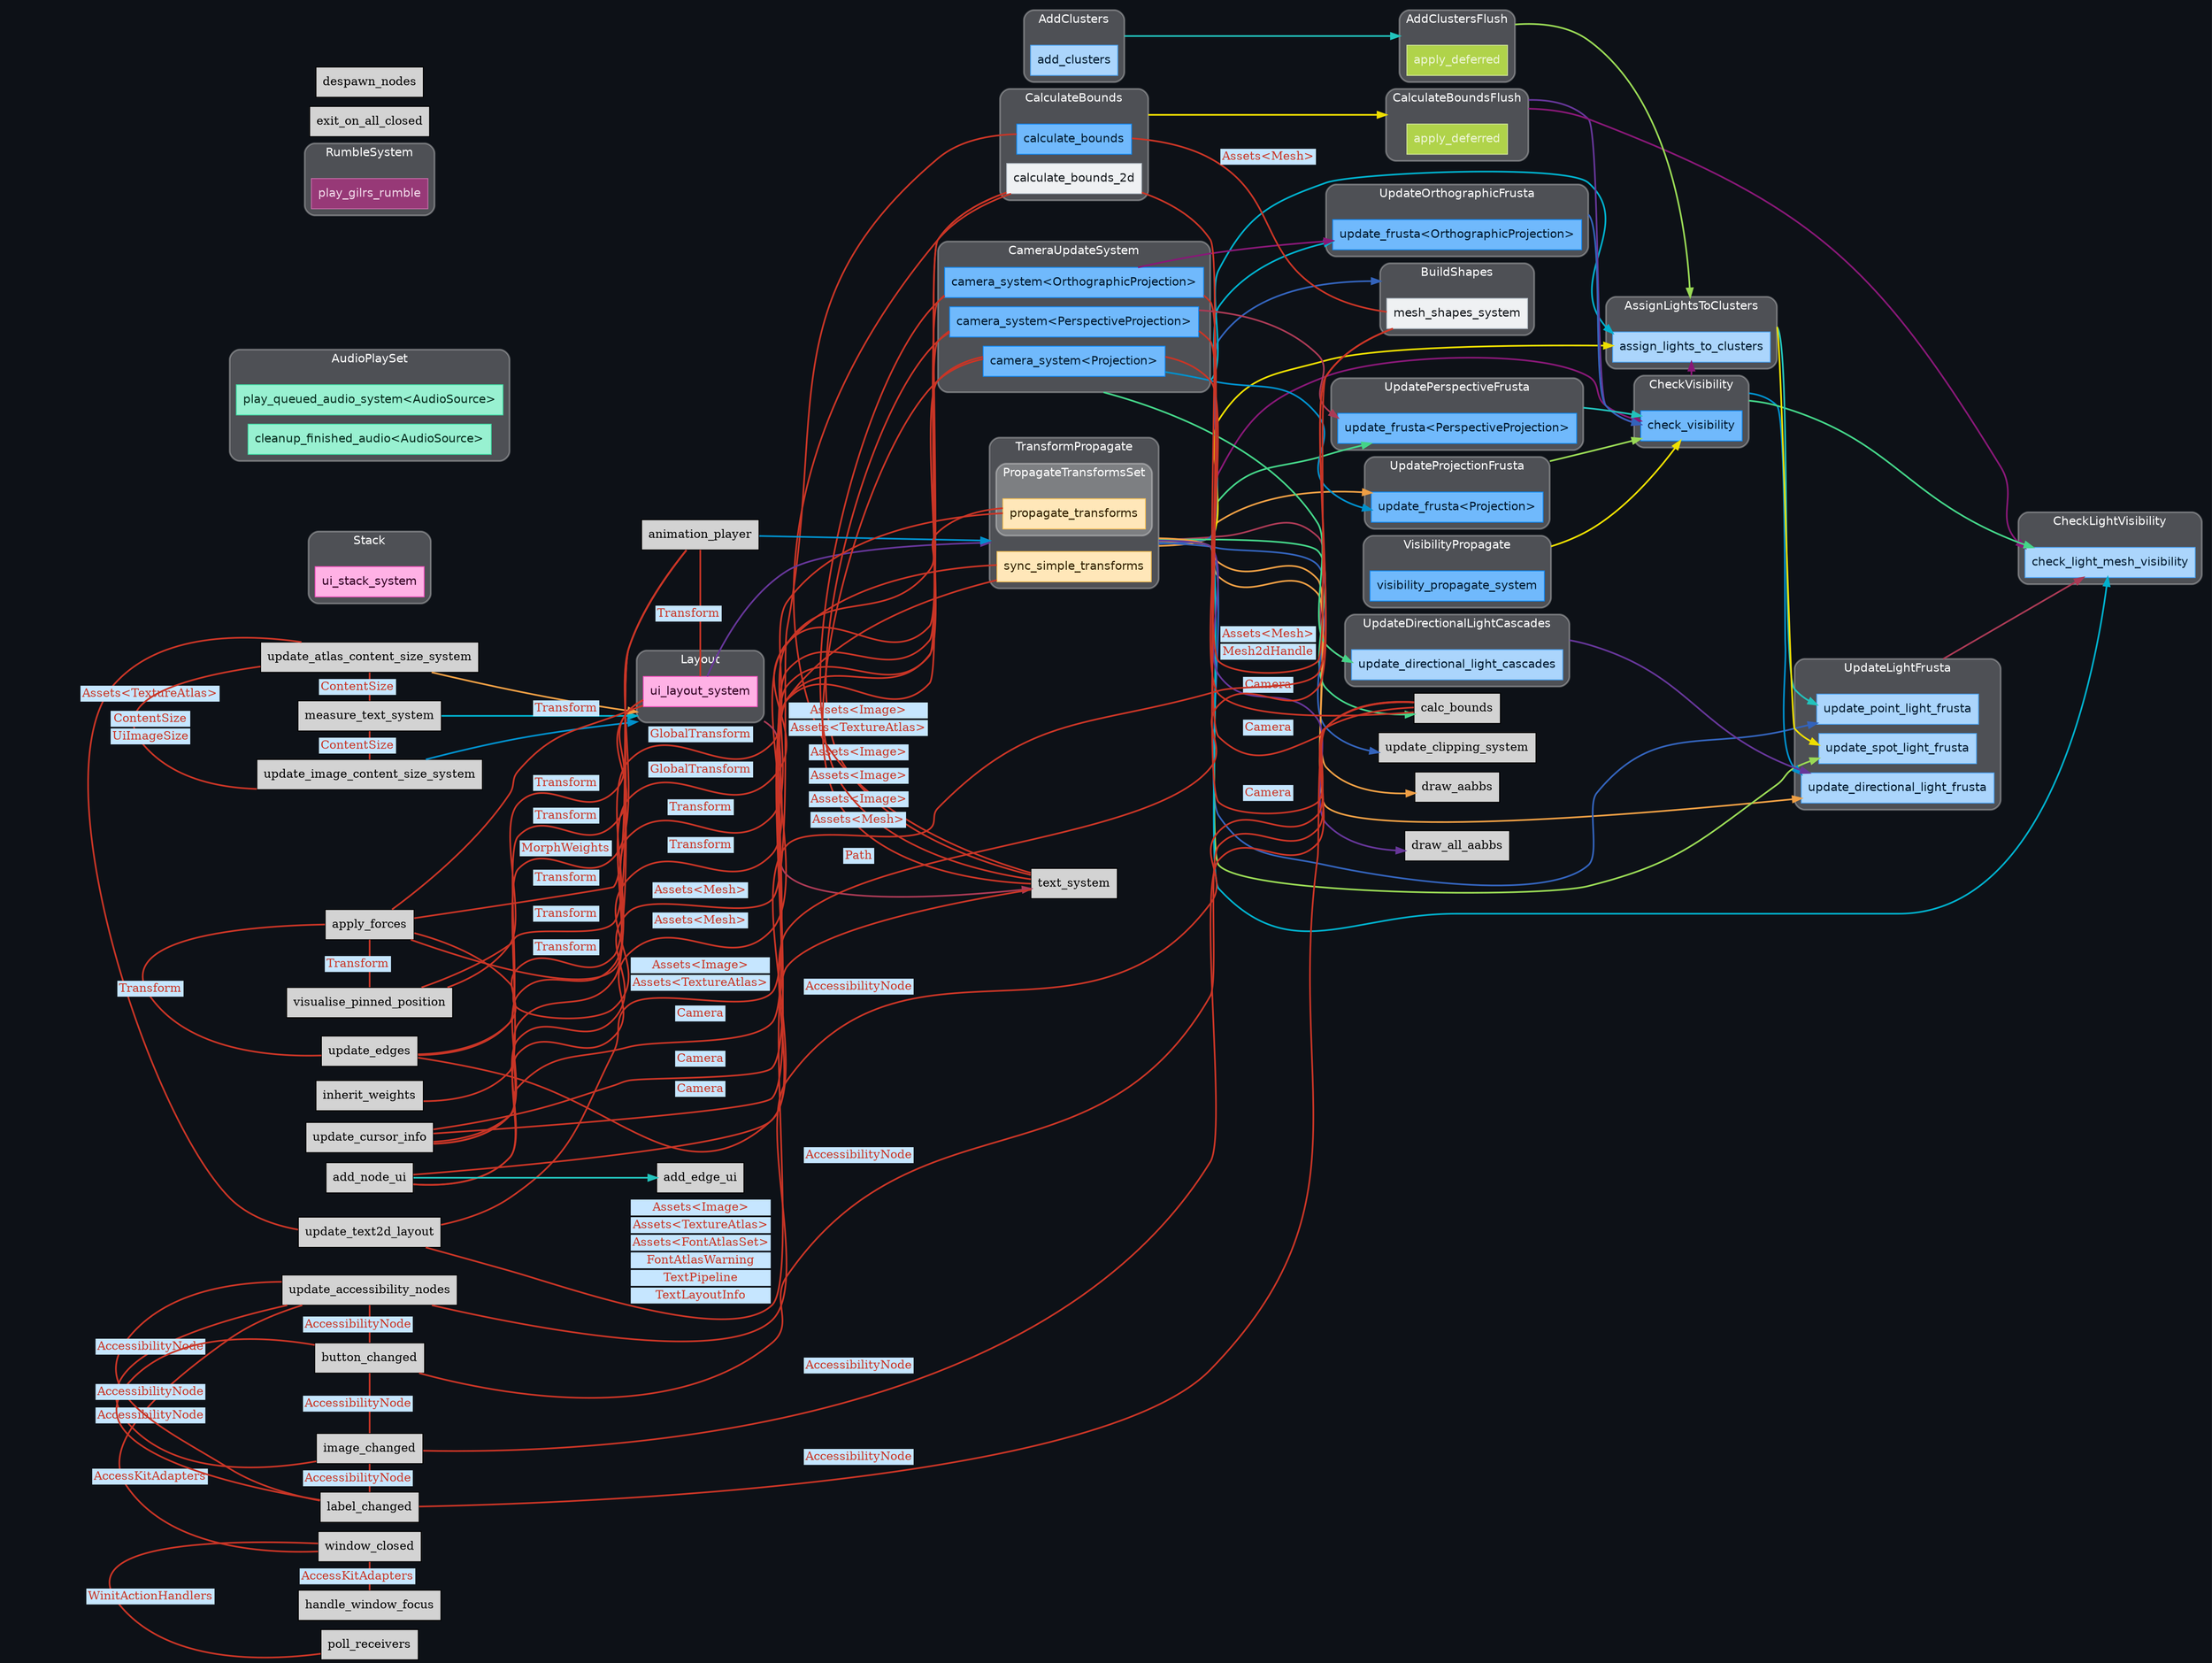 digraph "" {
	"compound"="true";
	"splines"="spline";
	"rankdir"="LR";
	"bgcolor"="#0d1117";
	"fontname"="Helvetica";
	"nodesep"="0.15";
	edge ["penwidth"="2"];
	node ["shape"="box", "style"="filled"];
	subgraph "clusternode_Set(1)" {
		"style"="rounded,filled";
		"label"="TransformPropagate";
		"tooltip"="TransformPropagate";
		"fillcolor"="#ffffff44";
		"fontcolor"="#ffffff";
		"color"="#ffffff50";
		"penwidth"="2";
		"set_marker_node_Set(1)" ["style"="invis", "label"="", "height"="0", "shape"="point"]
		subgraph "clusternode_Set(0)" {
			"style"="rounded,filled";
			"label"="PropagateTransformsSet";
			"tooltip"="PropagateTransformsSet";
			"fillcolor"="#ffffff44";
			"fontcolor"="#ffffff";
			"color"="#ffffff50";
			"penwidth"="2";
			"set_marker_node_Set(0)" ["style"="invis", "label"="", "height"="0", "shape"="point"]
			"node_System(1)" ["label"="propagate_transforms", "tooltip"="bevy_transform::systems::propagate_transforms", "fillcolor"="#ffe7b9", "fontname"="Helvetica", "fontcolor"="#322100", "color"="#ffc453", "penwidth"="1"]
		}
		
		"node_System(0)" ["label"="sync_simple_transforms", "tooltip"="bevy_transform::systems::sync_simple_transforms", "fillcolor"="#ffe7b9", "fontname"="Helvetica", "fontcolor"="#322100", "color"="#ffc453", "penwidth"="1"]
	}
	
	subgraph "clusternode_Set(10)" {
		"style"="rounded,filled";
		"label"="CameraUpdateSystem";
		"tooltip"="CameraUpdateSystem";
		"fillcolor"="#ffffff44";
		"fontcolor"="#ffffff";
		"color"="#ffffff50";
		"penwidth"="2";
		"set_marker_node_Set(10)" ["style"="invis", "label"="", "height"="0", "shape"="point"]
		"node_System(7)" ["label"="camera_system<Projection>", "tooltip"="bevy_render::camera::camera::camera_system<bevy_render::camera::projection::Projection>", "fillcolor"="#70b9fc", "fontname"="Helvetica", "fontcolor"="#011a31", "color"="#0c88f9", "penwidth"="1"]
		"node_System(8)" ["label"="camera_system<OrthographicProjection>", "tooltip"="bevy_render::camera::camera::camera_system<bevy_render::camera::projection::OrthographicProjection>", "fillcolor"="#70b9fc", "fontname"="Helvetica", "fontcolor"="#011a31", "color"="#0c88f9", "penwidth"="1"]
		"node_System(9)" ["label"="camera_system<PerspectiveProjection>", "tooltip"="bevy_render::camera::camera::camera_system<bevy_render::camera::projection::PerspectiveProjection>", "fillcolor"="#70b9fc", "fontname"="Helvetica", "fontcolor"="#011a31", "color"="#0c88f9", "penwidth"="1"]
	}
	
	subgraph "clusternode_Set(14)" {
		"style"="rounded,filled";
		"label"="CalculateBoundsFlush";
		"tooltip"="CalculateBoundsFlush";
		"fillcolor"="#ffffff44";
		"fontcolor"="#ffffff";
		"color"="#ffffff50";
		"penwidth"="2";
		"set_marker_node_Set(14)" ["style"="invis", "label"="", "height"="0", "shape"="point"]
		"node_System(10)" ["label"="apply_deferred", "tooltip"="bevy_ecs::schedule::executor::apply_deferred", "fillcolor"="#b0d34a", "fontname"="Helvetica", "fontcolor"="#edf5d5", "color"="#d3e69c", "penwidth"="1"]
	}
	
	subgraph "clusternode_Set(15)" {
		"style"="rounded,filled";
		"label"="CalculateBounds";
		"tooltip"="CalculateBounds";
		"fillcolor"="#ffffff44";
		"fontcolor"="#ffffff";
		"color"="#ffffff50";
		"penwidth"="2";
		"set_marker_node_Set(15)" ["style"="invis", "label"="", "height"="0", "shape"="point"]
		"node_System(11)" ["label"="calculate_bounds", "tooltip"="bevy_render::view::visibility::calculate_bounds", "fillcolor"="#70b9fc", "fontname"="Helvetica", "fontcolor"="#011a31", "color"="#0c88f9", "penwidth"="1"]
		"node_System(18)" ["label"="calculate_bounds_2d", "tooltip"="bevy_sprite::calculate_bounds_2d", "fillcolor"="#eff1f3", "fontname"="Helvetica", "fontcolor"="#15191d", "color"="#b4bec7", "penwidth"="1"]
	}
	
	subgraph "clusternode_Set(18)" {
		"style"="rounded,filled";
		"label"="UpdateOrthographicFrusta";
		"tooltip"="UpdateOrthographicFrusta";
		"fillcolor"="#ffffff44";
		"fontcolor"="#ffffff";
		"color"="#ffffff50";
		"penwidth"="2";
		"set_marker_node_Set(18)" ["style"="invis", "label"="", "height"="0", "shape"="point"]
		"node_System(12)" ["label"="update_frusta<OrthographicProjection>", "tooltip"="bevy_render::view::visibility::update_frusta<bevy_render::camera::projection::OrthographicProjection>", "fillcolor"="#70b9fc", "fontname"="Helvetica", "fontcolor"="#011a31", "color"="#0c88f9", "penwidth"="1"]
	}
	
	subgraph "clusternode_Set(21)" {
		"style"="rounded,filled";
		"label"="UpdatePerspectiveFrusta";
		"tooltip"="UpdatePerspectiveFrusta";
		"fillcolor"="#ffffff44";
		"fontcolor"="#ffffff";
		"color"="#ffffff50";
		"penwidth"="2";
		"set_marker_node_Set(21)" ["style"="invis", "label"="", "height"="0", "shape"="point"]
		"node_System(13)" ["label"="update_frusta<PerspectiveProjection>", "tooltip"="bevy_render::view::visibility::update_frusta<bevy_render::camera::projection::PerspectiveProjection>", "fillcolor"="#70b9fc", "fontname"="Helvetica", "fontcolor"="#011a31", "color"="#0c88f9", "penwidth"="1"]
	}
	
	subgraph "clusternode_Set(22)" {
		"style"="rounded,filled";
		"label"="UpdateProjectionFrusta";
		"tooltip"="UpdateProjectionFrusta";
		"fillcolor"="#ffffff44";
		"fontcolor"="#ffffff";
		"color"="#ffffff50";
		"penwidth"="2";
		"set_marker_node_Set(22)" ["style"="invis", "label"="", "height"="0", "shape"="point"]
		"node_System(14)" ["label"="update_frusta<Projection>", "tooltip"="bevy_render::view::visibility::update_frusta<bevy_render::camera::projection::Projection>", "fillcolor"="#70b9fc", "fontname"="Helvetica", "fontcolor"="#011a31", "color"="#0c88f9", "penwidth"="1"]
	}
	
	subgraph "clusternode_Set(24)" {
		"style"="rounded,filled";
		"label"="VisibilityPropagate";
		"tooltip"="VisibilityPropagate";
		"fillcolor"="#ffffff44";
		"fontcolor"="#ffffff";
		"color"="#ffffff50";
		"penwidth"="2";
		"set_marker_node_Set(24)" ["style"="invis", "label"="", "height"="0", "shape"="point"]
		"node_System(15)" ["label"="visibility_propagate_system", "tooltip"="bevy_render::view::visibility::visibility_propagate_system", "fillcolor"="#70b9fc", "fontname"="Helvetica", "fontcolor"="#011a31", "color"="#0c88f9", "penwidth"="1"]
	}
	
	subgraph "clusternode_Set(26)" {
		"style"="rounded,filled";
		"label"="CheckVisibility";
		"tooltip"="CheckVisibility";
		"fillcolor"="#ffffff44";
		"fontcolor"="#ffffff";
		"color"="#ffffff50";
		"penwidth"="2";
		"set_marker_node_Set(26)" ["style"="invis", "label"="", "height"="0", "shape"="point"]
		"node_System(16)" ["label"="check_visibility", "tooltip"="bevy_render::view::visibility::check_visibility", "fillcolor"="#70b9fc", "fontname"="Helvetica", "fontcolor"="#011a31", "color"="#0c88f9", "penwidth"="1"]
	}
	
	subgraph "clusternode_Set(31)" {
		"style"="rounded,filled";
		"label"="Layout";
		"tooltip"="Layout";
		"fillcolor"="#ffffff44";
		"fontcolor"="#ffffff";
		"color"="#ffffff50";
		"penwidth"="2";
		"set_marker_node_Set(31)" ["style"="invis", "label"="", "height"="0", "shape"="point"]
		"node_System(28)" ["label"="ui_layout_system", "tooltip"="bevy_ui::layout::ui_layout_system", "fillcolor"="#ffb1e5", "fontname"="Helvetica", "fontcolor"="#320021", "color"="#ff4bc2", "penwidth"="1"]
	}
	
	subgraph "clusternode_Set(41)" {
		"style"="rounded,filled";
		"label"="Stack";
		"tooltip"="Stack";
		"fillcolor"="#ffffff44";
		"fontcolor"="#ffffff";
		"color"="#ffffff50";
		"penwidth"="2";
		"set_marker_node_Set(41)" ["style"="invis", "label"="", "height"="0", "shape"="point"]
		"node_System(29)" ["label"="ui_stack_system", "tooltip"="bevy_ui::stack::ui_stack_system", "fillcolor"="#ffb1e5", "fontname"="Helvetica", "fontcolor"="#320021", "color"="#ff4bc2", "penwidth"="1"]
	}
	
	subgraph "clusternode_Set(43)" {
		"style"="rounded,filled";
		"label"="AddClusters";
		"tooltip"="AddClusters";
		"fillcolor"="#ffffff44";
		"fontcolor"="#ffffff";
		"color"="#ffffff50";
		"penwidth"="2";
		"set_marker_node_Set(43)" ["style"="invis", "label"="", "height"="0", "shape"="point"]
		"node_System(31)" ["label"="add_clusters", "tooltip"="bevy_pbr::light::add_clusters", "fillcolor"="#abd5fc", "fontname"="Helvetica", "fontcolor"="#011a31", "color"="#48a3f8", "penwidth"="1"]
	}
	
	subgraph "clusternode_Set(44)" {
		"style"="rounded,filled";
		"label"="AddClustersFlush";
		"tooltip"="AddClustersFlush";
		"fillcolor"="#ffffff44";
		"fontcolor"="#ffffff";
		"color"="#ffffff50";
		"penwidth"="2";
		"set_marker_node_Set(44)" ["style"="invis", "label"="", "height"="0", "shape"="point"]
		"node_System(32)" ["label"="apply_deferred", "tooltip"="bevy_ecs::schedule::executor::apply_deferred", "fillcolor"="#b0d34a", "fontname"="Helvetica", "fontcolor"="#edf5d5", "color"="#d3e69c", "penwidth"="1"]
	}
	
	subgraph "clusternode_Set(45)" {
		"style"="rounded,filled";
		"label"="AssignLightsToClusters";
		"tooltip"="AssignLightsToClusters";
		"fillcolor"="#ffffff44";
		"fontcolor"="#ffffff";
		"color"="#ffffff50";
		"penwidth"="2";
		"set_marker_node_Set(45)" ["style"="invis", "label"="", "height"="0", "shape"="point"]
		"node_System(33)" ["label"="assign_lights_to_clusters", "tooltip"="bevy_pbr::light::assign_lights_to_clusters", "fillcolor"="#abd5fc", "fontname"="Helvetica", "fontcolor"="#011a31", "color"="#48a3f8", "penwidth"="1"]
	}
	
	subgraph "clusternode_Set(49)" {
		"style"="rounded,filled";
		"label"="UpdateDirectionalLightCascades";
		"tooltip"="UpdateDirectionalLightCascades";
		"fillcolor"="#ffffff44";
		"fontcolor"="#ffffff";
		"color"="#ffffff50";
		"penwidth"="2";
		"set_marker_node_Set(49)" ["style"="invis", "label"="", "height"="0", "shape"="point"]
		"node_System(34)" ["label"="update_directional_light_cascades", "tooltip"="bevy_pbr::light::update_directional_light_cascades", "fillcolor"="#abd5fc", "fontname"="Helvetica", "fontcolor"="#011a31", "color"="#48a3f8", "penwidth"="1"]
	}
	
	subgraph "clusternode_Set(51)" {
		"style"="rounded,filled";
		"label"="UpdateLightFrusta";
		"tooltip"="UpdateLightFrusta";
		"fillcolor"="#ffffff44";
		"fontcolor"="#ffffff";
		"color"="#ffffff50";
		"penwidth"="2";
		"set_marker_node_Set(51)" ["style"="invis", "label"="", "height"="0", "shape"="point"]
		"node_System(35)" ["label"="update_directional_light_frusta", "tooltip"="bevy_pbr::light::update_directional_light_frusta", "fillcolor"="#abd5fc", "fontname"="Helvetica", "fontcolor"="#011a31", "color"="#48a3f8", "penwidth"="1"]
		"node_System(36)" ["label"="update_point_light_frusta", "tooltip"="bevy_pbr::light::update_point_light_frusta", "fillcolor"="#abd5fc", "fontname"="Helvetica", "fontcolor"="#011a31", "color"="#48a3f8", "penwidth"="1"]
		"node_System(37)" ["label"="update_spot_light_frusta", "tooltip"="bevy_pbr::light::update_spot_light_frusta", "fillcolor"="#abd5fc", "fontname"="Helvetica", "fontcolor"="#011a31", "color"="#48a3f8", "penwidth"="1"]
	}
	
	subgraph "clusternode_Set(55)" {
		"style"="rounded,filled";
		"label"="CheckLightVisibility";
		"tooltip"="CheckLightVisibility";
		"fillcolor"="#ffffff44";
		"fontcolor"="#ffffff";
		"color"="#ffffff50";
		"penwidth"="2";
		"set_marker_node_Set(55)" ["style"="invis", "label"="", "height"="0", "shape"="point"]
		"node_System(38)" ["label"="check_light_mesh_visibility", "tooltip"="bevy_pbr::light::check_light_mesh_visibility", "fillcolor"="#abd5fc", "fontname"="Helvetica", "fontcolor"="#011a31", "color"="#48a3f8", "penwidth"="1"]
	}
	
	subgraph "clusternode_Set(56)" {
		"style"="rounded,filled";
		"label"="AudioPlaySet";
		"tooltip"="AudioPlaySet";
		"fillcolor"="#ffffff44";
		"fontcolor"="#ffffff";
		"color"="#ffffff50";
		"penwidth"="2";
		"set_marker_node_Set(56)" ["style"="invis", "label"="", "height"="0", "shape"="point"]
		"node_System(39)" ["label"="play_queued_audio_system<AudioSource>", "tooltip"="bevy_audio::audio_output::play_queued_audio_system<bevy_audio::audio_source::AudioSource>", "fillcolor"="#98f1d1", "fontname"="Helvetica", "fontcolor"="#062c1e", "color"="#3ee4a8", "penwidth"="1"]
		"node_System(40)" ["label"="cleanup_finished_audio<AudioSource>", "tooltip"="bevy_audio::audio_output::cleanup_finished_audio<bevy_audio::audio_source::AudioSource>", "fillcolor"="#98f1d1", "fontname"="Helvetica", "fontcolor"="#062c1e", "color"="#3ee4a8", "penwidth"="1"]
	}
	
	subgraph "clusternode_Set(60)" {
		"style"="rounded,filled";
		"label"="RumbleSystem";
		"tooltip"="RumbleSystem";
		"fillcolor"="#ffffff44";
		"fontcolor"="#ffffff";
		"color"="#ffffff50";
		"penwidth"="2";
		"set_marker_node_Set(60)" ["style"="invis", "label"="", "height"="0", "shape"="point"]
		"node_System(41)" ["label"="play_gilrs_rumble", "tooltip"="bevy_gilrs::rumble::play_gilrs_rumble", "fillcolor"="#973977", "fontname"="Helvetica", "fontcolor"="#f1d9e9", "color"="#c86da9", "penwidth"="1"]
	}
	
	subgraph "clusternode_Set(67)" {
		"style"="rounded,filled";
		"label"="BuildShapes";
		"tooltip"="BuildShapes";
		"fillcolor"="#ffffff44";
		"fontcolor"="#ffffff";
		"color"="#ffffff50";
		"penwidth"="2";
		"set_marker_node_Set(67)" ["style"="invis", "label"="", "height"="0", "shape"="point"]
		"node_System(48)" ["label"="mesh_shapes_system", "tooltip"="bevy_prototype_lyon::plugin::mesh_shapes_system", "fillcolor"="#eff1f3", "fontname"="Helvetica", "fontcolor"="#15191d", "color"="#b4bec7", "penwidth"="1"]
	}
	
	"node_System(2)" ["label"="exit_on_all_closed", "tooltip"="bevy_window::system::exit_on_all_closed"]
	"node_System(3)" ["label"="handle_window_focus", "tooltip"="bevy_winit::accessibility::handle_window_focus"]
	"node_System(4)" ["label"="window_closed", "tooltip"="bevy_winit::accessibility::window_closed"]
	"node_System(5)" ["label"="poll_receivers", "tooltip"="bevy_winit::accessibility::poll_receivers"]
	"node_System(6)" ["label"="update_accessibility_nodes", "tooltip"="bevy_winit::accessibility::update_accessibility_nodes"]
	"node_System(17)" ["label"="inherit_weights", "tooltip"="bevy_render::mesh::morph::inherit_weights"]
	"node_System(19)" ["label"="update_text2d_layout", "tooltip"="bevy_text::text2d::update_text2d_layout"]
	"node_System(20)" ["label"="measure_text_system", "tooltip"="bevy_ui::widget::text::measure_text_system"]
	"node_System(21)" ["label"="text_system", "tooltip"="bevy_ui::widget::text::text_system"]
	"node_System(22)" ["label"="calc_bounds", "tooltip"="bevy_ui::accessibility::calc_bounds"]
	"node_System(23)" ["label"="button_changed", "tooltip"="bevy_ui::accessibility::button_changed"]
	"node_System(24)" ["label"="image_changed", "tooltip"="bevy_ui::accessibility::image_changed"]
	"node_System(25)" ["label"="label_changed", "tooltip"="bevy_ui::accessibility::label_changed"]
	"node_System(26)" ["label"="update_image_content_size_system", "tooltip"="bevy_ui::widget::image::update_image_content_size_system"]
	"node_System(27)" ["label"="update_atlas_content_size_system", "tooltip"="bevy_ui::widget::image::update_atlas_content_size_system"]
	"node_System(30)" ["label"="update_clipping_system", "tooltip"="bevy_ui::update::update_clipping_system"]
	"node_System(42)" ["label"="animation_player", "tooltip"="bevy_animation::animation_player"]
	"node_System(43)" ["label"="draw_aabbs", "tooltip"="bevy_gizmos::draw_aabbs"]
	"node_System(44)" ["label"="draw_all_aabbs", "tooltip"="bevy_gizmos::draw_all_aabbs"]
	"node_System(45)" ["label"="update_cursor_info", "tooltip"="karta::input::pointer::update_cursor_info"]
	"node_System(46)" ["label"="despawn_nodes", "tooltip"="karta::graph::nodes::despawn_nodes"]
	"node_System(47)" ["label"="apply_forces", "tooltip"="karta::graph::simulation::apply_forces"]
	"node_System(49)" ["label"="add_node_ui", "tooltip"="karta::ui::nodes::add_node_ui"]
	"node_System(50)" ["label"="visualise_pinned_position", "tooltip"="karta::ui::nodes::visualise_pinned_position"]
	"node_System(51)" ["label"="add_edge_ui", "tooltip"="karta::ui::edges::add_edge_ui"]
	"node_System(52)" ["label"="update_edges", "tooltip"="karta::ui::edges::update_edges"]
	"set_marker_node_Set(15)" -> "set_marker_node_Set(14)" ["lhead"="clusternode_Set(14)", "ltail"="clusternode_Set(15)", "tooltip"="CalculateBounds → CalculateBoundsFlush", "color"="#eede00"]
	"node_System(8)" -> "node_System(12)" ["lhead"="", "ltail"="", "tooltip"="SystemTypeSet(camera_system<OrthographicProjection>\") → update_frusta<OrthographicProjection>", "color"="#881877"]
	"set_marker_node_Set(1)" -> "node_System(12)" ["lhead"="", "ltail"="clusternode_Set(1)", "tooltip"="TransformPropagate → update_frusta<OrthographicProjection>", "color"="#00b0cc"]
	"node_System(9)" -> "node_System(13)" ["lhead"="", "ltail"="", "tooltip"="SystemTypeSet(camera_system<PerspectiveProjection>\") → update_frusta<PerspectiveProjection>", "color"="#aa3a55"]
	"set_marker_node_Set(1)" -> "node_System(13)" ["lhead"="", "ltail"="clusternode_Set(1)", "tooltip"="TransformPropagate → update_frusta<PerspectiveProjection>", "color"="#44d488"]
	"node_System(7)" -> "node_System(14)" ["lhead"="", "ltail"="", "tooltip"="SystemTypeSet(camera_system<Projection>\") → update_frusta<Projection>", "color"="#0090cc"]
	"set_marker_node_Set(1)" -> "node_System(14)" ["lhead"="", "ltail"="clusternode_Set(1)", "tooltip"="TransformPropagate → update_frusta<Projection>", "color"="#ee9e44"]
	"set_marker_node_Set(14)" -> "node_System(16)" ["lhead"="", "ltail"="clusternode_Set(14)", "tooltip"="CalculateBoundsFlush → check_visibility", "color"="#663699"]
	"set_marker_node_Set(18)" -> "node_System(16)" ["lhead"="", "ltail"="clusternode_Set(18)", "tooltip"="UpdateOrthographicFrusta → check_visibility", "color"="#3363bb"]
	"set_marker_node_Set(21)" -> "node_System(16)" ["lhead"="", "ltail"="clusternode_Set(21)", "tooltip"="UpdatePerspectiveFrusta → check_visibility", "color"="#22c2bb"]
	"set_marker_node_Set(22)" -> "node_System(16)" ["lhead"="", "ltail"="clusternode_Set(22)", "tooltip"="UpdateProjectionFrusta → check_visibility", "color"="#99d955"]
	"set_marker_node_Set(24)" -> "node_System(16)" ["lhead"="", "ltail"="clusternode_Set(24)", "tooltip"="VisibilityPropagate → check_visibility", "color"="#eede00"]
	"set_marker_node_Set(1)" -> "node_System(16)" ["lhead"="", "ltail"="clusternode_Set(1)", "tooltip"="TransformPropagate → check_visibility", "color"="#881877"]
	"node_System(20)" -> "set_marker_node_Set(31)" ["lhead"="clusternode_Set(31)", "ltail"="", "tooltip"="measure_text_system → Layout", "color"="#00b0cc"]
	"set_marker_node_Set(31)" -> "node_System(21)" ["lhead"="", "ltail"="clusternode_Set(31)", "tooltip"="Layout → text_system", "color"="#aa3a55"]
	"set_marker_node_Set(1)" -> "node_System(22)" ["lhead"="", "ltail"="clusternode_Set(1)", "tooltip"="TransformPropagate → calc_bounds", "color"="#44d488"]
	"node_System(26)" -> "set_marker_node_Set(31)" ["lhead"="clusternode_Set(31)", "ltail"="", "tooltip"="update_image_content_size_system → Layout", "color"="#0090cc"]
	"node_System(27)" -> "set_marker_node_Set(31)" ["lhead"="clusternode_Set(31)", "ltail"="", "tooltip"="update_atlas_content_size_system → Layout", "color"="#ee9e44"]
	"node_System(28)" -> "set_marker_node_Set(1)" ["lhead"="clusternode_Set(1)", "ltail"="", "tooltip"="ui_layout_system → TransformPropagate", "color"="#663699"]
	"set_marker_node_Set(1)" -> "node_System(30)" ["lhead"="", "ltail"="clusternode_Set(1)", "tooltip"="TransformPropagate → update_clipping_system", "color"="#3363bb"]
	"set_marker_node_Set(43)" -> "set_marker_node_Set(44)" ["lhead"="clusternode_Set(44)", "ltail"="clusternode_Set(43)", "tooltip"="AddClusters → AddClustersFlush", "color"="#22c2bb"]
	"set_marker_node_Set(44)" -> "set_marker_node_Set(45)" ["lhead"="clusternode_Set(45)", "ltail"="clusternode_Set(44)", "tooltip"="AddClustersFlush → AssignLightsToClusters", "color"="#99d955"]
	"set_marker_node_Set(1)" -> "node_System(33)" ["lhead"="", "ltail"="clusternode_Set(1)", "tooltip"="TransformPropagate → assign_lights_to_clusters", "color"="#eede00"]
	"set_marker_node_Set(26)" -> "node_System(33)" ["lhead"="", "ltail"="clusternode_Set(26)", "tooltip"="CheckVisibility → assign_lights_to_clusters", "color"="#881877"]
	"set_marker_node_Set(10)" -> "node_System(33)" ["lhead"="", "ltail"="clusternode_Set(10)", "tooltip"="CameraUpdateSystem → assign_lights_to_clusters", "color"="#00b0cc"]
	"set_marker_node_Set(1)" -> "node_System(34)" ["lhead"="", "ltail"="clusternode_Set(1)", "tooltip"="TransformPropagate → update_directional_light_cascades", "color"="#aa3a55"]
	"set_marker_node_Set(10)" -> "node_System(34)" ["lhead"="", "ltail"="clusternode_Set(10)", "tooltip"="CameraUpdateSystem → update_directional_light_cascades", "color"="#44d488"]
	"set_marker_node_Set(26)" -> "node_System(35)" ["lhead"="", "ltail"="clusternode_Set(26)", "tooltip"="CheckVisibility → update_directional_light_frusta", "color"="#0090cc"]
	"set_marker_node_Set(1)" -> "node_System(35)" ["lhead"="", "ltail"="clusternode_Set(1)", "tooltip"="TransformPropagate → update_directional_light_frusta", "color"="#ee9e44"]
	"set_marker_node_Set(49)" -> "node_System(35)" ["lhead"="", "ltail"="clusternode_Set(49)", "tooltip"="UpdateDirectionalLightCascades → update_directional_light_frusta", "color"="#663699"]
	"set_marker_node_Set(1)" -> "node_System(36)" ["lhead"="", "ltail"="clusternode_Set(1)", "tooltip"="TransformPropagate → update_point_light_frusta", "color"="#3363bb"]
	"set_marker_node_Set(45)" -> "node_System(36)" ["lhead"="", "ltail"="clusternode_Set(45)", "tooltip"="AssignLightsToClusters → update_point_light_frusta", "color"="#22c2bb"]
	"set_marker_node_Set(1)" -> "node_System(37)" ["lhead"="", "ltail"="clusternode_Set(1)", "tooltip"="TransformPropagate → update_spot_light_frusta", "color"="#99d955"]
	"set_marker_node_Set(45)" -> "node_System(37)" ["lhead"="", "ltail"="clusternode_Set(45)", "tooltip"="AssignLightsToClusters → update_spot_light_frusta", "color"="#eede00"]
	"set_marker_node_Set(14)" -> "node_System(38)" ["lhead"="", "ltail"="clusternode_Set(14)", "tooltip"="CalculateBoundsFlush → check_light_mesh_visibility", "color"="#881877"]
	"set_marker_node_Set(1)" -> "node_System(38)" ["lhead"="", "ltail"="clusternode_Set(1)", "tooltip"="TransformPropagate → check_light_mesh_visibility", "color"="#00b0cc"]
	"set_marker_node_Set(51)" -> "node_System(38)" ["lhead"="", "ltail"="clusternode_Set(51)", "tooltip"="UpdateLightFrusta → check_light_mesh_visibility", "color"="#aa3a55"]
	"set_marker_node_Set(26)" -> "node_System(38)" ["lhead"="", "ltail"="clusternode_Set(26)", "tooltip"="CheckVisibility → check_light_mesh_visibility", "color"="#44d488"]
	"node_System(42)" -> "set_marker_node_Set(1)" ["lhead"="clusternode_Set(1)", "ltail"="", "tooltip"="animation_player → TransformPropagate", "color"="#0090cc"]
	"set_marker_node_Set(1)" -> "node_System(43)" ["lhead"="", "ltail"="clusternode_Set(1)", "tooltip"="TransformPropagate → draw_aabbs", "color"="#ee9e44"]
	"set_marker_node_Set(1)" -> "node_System(44)" ["lhead"="", "ltail"="clusternode_Set(1)", "tooltip"="TransformPropagate → draw_all_aabbs", "color"="#663699"]
	"set_marker_node_Set(1)" -> "set_marker_node_Set(67)" ["lhead"="clusternode_Set(67)", "ltail"="clusternode_Set(1)", "tooltip"="TransformPropagate → BuildShapes", "color"="#3363bb"]
	"node_System(49)" -> "node_System(51)" ["lhead"="", "ltail"="", "tooltip"="SystemTypeSet(add_node_ui\") → add_edge_ui", "color"="#22c2bb"]
	"node_System(4)" -> "node_System(3)" ["dir"="none", "constraint"="false", "color"="#c93526", "fontcolor"="#c93526", "label"=<<table border="0" cellborder="0"><tr><td bgcolor="#c6e6ff">AccessKitAdapters</td></tr></table>>, "labeltooltip"="window_closed — handle_window_focus"]
	"node_System(5)" -> "node_System(4)" ["dir"="none", "constraint"="false", "color"="#c93526", "fontcolor"="#c93526", "label"=<<table border="0" cellborder="0"><tr><td bgcolor="#c6e6ff">WinitActionHandlers</td></tr></table>>, "labeltooltip"="poll_receivers — window_closed"]
	"node_System(6)" -> "node_System(4)" ["dir"="none", "constraint"="false", "color"="#c93526", "fontcolor"="#c93526", "label"=<<table border="0" cellborder="0"><tr><td bgcolor="#c6e6ff">AccessKitAdapters</td></tr></table>>, "labeltooltip"="update_accessibility_nodes — window_closed"]
	"node_System(6)" -> "node_System(22)" ["dir"="none", "constraint"="false", "color"="#c93526", "fontcolor"="#c93526", "label"=<<table border="0" cellborder="0"><tr><td bgcolor="#c6e6ff">AccessibilityNode</td></tr></table>>, "labeltooltip"="update_accessibility_nodes — calc_bounds"]
	"node_System(6)" -> "node_System(23)" ["dir"="none", "constraint"="false", "color"="#c93526", "fontcolor"="#c93526", "label"=<<table border="0" cellborder="0"><tr><td bgcolor="#c6e6ff">AccessibilityNode</td></tr></table>>, "labeltooltip"="update_accessibility_nodes — button_changed"]
	"node_System(7)" -> "node_System(22)" ["dir"="none", "constraint"="false", "color"="#c93526", "fontcolor"="#c93526", "label"=<<table border="0" cellborder="0"><tr><td bgcolor="#c6e6ff">Camera</td></tr></table>>, "labeltooltip"="camera_system<Projection> — calc_bounds"]
	"node_System(8)" -> "node_System(22)" ["dir"="none", "constraint"="false", "color"="#c93526", "fontcolor"="#c93526", "label"=<<table border="0" cellborder="0"><tr><td bgcolor="#c6e6ff">Camera</td></tr></table>>, "labeltooltip"="camera_system<OrthographicProjection> — calc_bounds"]
	"node_System(9)" -> "node_System(21)" ["dir"="none", "constraint"="false", "color"="#c93526", "fontcolor"="#c93526", "label"=<<table border="0" cellborder="0"><tr><td bgcolor="#c6e6ff">Assets&lt;Image&gt;</td></tr></table>>, "labeltooltip"="camera_system<PerspectiveProjection> — text_system"]
	"node_System(9)" -> "node_System(22)" ["dir"="none", "constraint"="false", "color"="#c93526", "fontcolor"="#c93526", "label"=<<table border="0" cellborder="0"><tr><td bgcolor="#c6e6ff">Camera</td></tr></table>>, "labeltooltip"="camera_system<PerspectiveProjection> — calc_bounds"]
	"node_System(11)" -> "node_System(48)" ["dir"="none", "constraint"="false", "color"="#c93526", "fontcolor"="#c93526", "label"=<<table border="0" cellborder="0"><tr><td bgcolor="#c6e6ff">Assets&lt;Mesh&gt;</td></tr></table>>, "labeltooltip"="calculate_bounds — mesh_shapes_system"]
	"node_System(11)" -> "node_System(49)" ["dir"="none", "constraint"="false", "color"="#c93526", "fontcolor"="#c93526", "label"=<<table border="0" cellborder="0"><tr><td bgcolor="#c6e6ff">Assets&lt;Mesh&gt;</td></tr></table>>, "labeltooltip"="calculate_bounds — add_node_ui"]
	"node_System(17)" -> "node_System(42)" ["dir"="none", "constraint"="false", "color"="#c93526", "fontcolor"="#c93526", "label"=<<table border="0" cellborder="0"><tr><td bgcolor="#c6e6ff">MorphWeights</td></tr></table>>, "labeltooltip"="inherit_weights — animation_player"]
	"node_System(18)" -> "node_System(21)" ["dir"="none", "constraint"="false", "color"="#c93526", "fontcolor"="#c93526", "label"=<<table border="0" cellborder="0"><tr><td bgcolor="#c6e6ff">Assets&lt;Image&gt;</td></tr><tr><td bgcolor="#c6e6ff">Assets&lt;TextureAtlas&gt;</td></tr></table>>, "labeltooltip"="calculate_bounds_2d — text_system"]
	"node_System(18)" -> "node_System(48)" ["dir"="none", "constraint"="false", "color"="#c93526", "fontcolor"="#c93526", "label"=<<table border="0" cellborder="0"><tr><td bgcolor="#c6e6ff">Assets&lt;Mesh&gt;</td></tr><tr><td bgcolor="#c6e6ff">Mesh2dHandle</td></tr></table>>, "labeltooltip"="calculate_bounds_2d — mesh_shapes_system"]
	"node_System(18)" -> "node_System(49)" ["dir"="none", "constraint"="false", "color"="#c93526", "fontcolor"="#c93526", "label"=<<table border="0" cellborder="0"><tr><td bgcolor="#c6e6ff">Assets&lt;Mesh&gt;</td></tr></table>>, "labeltooltip"="calculate_bounds_2d — add_node_ui"]
	"node_System(19)" -> "node_System(18)" ["dir"="none", "constraint"="false", "color"="#c93526", "fontcolor"="#c93526", "label"=<<table border="0" cellborder="0"><tr><td bgcolor="#c6e6ff">Assets&lt;Image&gt;</td></tr><tr><td bgcolor="#c6e6ff">Assets&lt;TextureAtlas&gt;</td></tr></table>>, "labeltooltip"="update_text2d_layout — calculate_bounds_2d"]
	"node_System(19)" -> "node_System(21)" ["dir"="none", "constraint"="false", "color"="#c93526", "fontcolor"="#c93526", "label"=<<table border="0" cellborder="0"><tr><td bgcolor="#c6e6ff">Assets&lt;Image&gt;</td></tr><tr><td bgcolor="#c6e6ff">Assets&lt;TextureAtlas&gt;</td></tr><tr><td bgcolor="#c6e6ff">Assets&lt;FontAtlasSet&gt;</td></tr><tr><td bgcolor="#c6e6ff">FontAtlasWarning</td></tr><tr><td bgcolor="#c6e6ff">TextPipeline</td></tr><tr><td bgcolor="#c6e6ff">TextLayoutInfo</td></tr></table>>, "labeltooltip"="update_text2d_layout — text_system"]
	"node_System(19)" -> "node_System(27)" ["dir"="none", "constraint"="false", "color"="#c93526", "fontcolor"="#c93526", "label"=<<table border="0" cellborder="0"><tr><td bgcolor="#c6e6ff">Assets&lt;TextureAtlas&gt;</td></tr></table>>, "labeltooltip"="update_text2d_layout — update_atlas_content_size_system"]
	"node_System(20)" -> "node_System(26)" ["dir"="none", "constraint"="false", "color"="#c93526", "fontcolor"="#c93526", "label"=<<table border="0" cellborder="0"><tr><td bgcolor="#c6e6ff">ContentSize</td></tr></table>>, "labeltooltip"="measure_text_system — update_image_content_size_system"]
	"node_System(20)" -> "node_System(27)" ["dir"="none", "constraint"="false", "color"="#c93526", "fontcolor"="#c93526", "label"=<<table border="0" cellborder="0"><tr><td bgcolor="#c6e6ff">ContentSize</td></tr></table>>, "labeltooltip"="measure_text_system — update_atlas_content_size_system"]
	"node_System(21)" -> "node_System(7)" ["dir"="none", "constraint"="false", "color"="#c93526", "fontcolor"="#c93526", "label"=<<table border="0" cellborder="0"><tr><td bgcolor="#c6e6ff">Assets&lt;Image&gt;</td></tr></table>>, "labeltooltip"="text_system — camera_system<Projection>"]
	"node_System(21)" -> "node_System(8)" ["dir"="none", "constraint"="false", "color"="#c93526", "fontcolor"="#c93526", "label"=<<table border="0" cellborder="0"><tr><td bgcolor="#c6e6ff">Assets&lt;Image&gt;</td></tr></table>>, "labeltooltip"="text_system — camera_system<OrthographicProjection>"]
	"node_System(23)" -> "node_System(22)" ["dir"="none", "constraint"="false", "color"="#c93526", "fontcolor"="#c93526", "label"=<<table border="0" cellborder="0"><tr><td bgcolor="#c6e6ff">AccessibilityNode</td></tr></table>>, "labeltooltip"="button_changed — calc_bounds"]
	"node_System(24)" -> "node_System(6)" ["dir"="none", "constraint"="false", "color"="#c93526", "fontcolor"="#c93526", "label"=<<table border="0" cellborder="0"><tr><td bgcolor="#c6e6ff">AccessibilityNode</td></tr></table>>, "labeltooltip"="image_changed — update_accessibility_nodes"]
	"node_System(24)" -> "node_System(22)" ["dir"="none", "constraint"="false", "color"="#c93526", "fontcolor"="#c93526", "label"=<<table border="0" cellborder="0"><tr><td bgcolor="#c6e6ff">AccessibilityNode</td></tr></table>>, "labeltooltip"="image_changed — calc_bounds"]
	"node_System(24)" -> "node_System(23)" ["dir"="none", "constraint"="false", "color"="#c93526", "fontcolor"="#c93526", "label"=<<table border="0" cellborder="0"><tr><td bgcolor="#c6e6ff">AccessibilityNode</td></tr></table>>, "labeltooltip"="image_changed — button_changed"]
	"node_System(25)" -> "node_System(6)" ["dir"="none", "constraint"="false", "color"="#c93526", "fontcolor"="#c93526", "label"=<<table border="0" cellborder="0"><tr><td bgcolor="#c6e6ff">AccessibilityNode</td></tr></table>>, "labeltooltip"="label_changed — update_accessibility_nodes"]
	"node_System(25)" -> "node_System(22)" ["dir"="none", "constraint"="false", "color"="#c93526", "fontcolor"="#c93526", "label"=<<table border="0" cellborder="0"><tr><td bgcolor="#c6e6ff">AccessibilityNode</td></tr></table>>, "labeltooltip"="label_changed — calc_bounds"]
	"node_System(25)" -> "node_System(23)" ["dir"="none", "constraint"="false", "color"="#c93526", "fontcolor"="#c93526", "label"=<<table border="0" cellborder="0"><tr><td bgcolor="#c6e6ff">AccessibilityNode</td></tr></table>>, "labeltooltip"="label_changed — button_changed"]
	"node_System(25)" -> "node_System(24)" ["dir"="none", "constraint"="false", "color"="#c93526", "fontcolor"="#c93526", "label"=<<table border="0" cellborder="0"><tr><td bgcolor="#c6e6ff">AccessibilityNode</td></tr></table>>, "labeltooltip"="label_changed — image_changed"]
	"node_System(26)" -> "node_System(27)" ["dir"="none", "constraint"="false", "color"="#c93526", "fontcolor"="#c93526", "label"=<<table border="0" cellborder="0"><tr><td bgcolor="#c6e6ff">ContentSize</td></tr><tr><td bgcolor="#c6e6ff">UiImageSize</td></tr></table>>, "labeltooltip"="update_image_content_size_system — update_atlas_content_size_system"]
	"node_System(28)" -> "node_System(42)" ["dir"="none", "constraint"="false", "color"="#c93526", "fontcolor"="#c93526", "label"=<<table border="0" cellborder="0"><tr><td bgcolor="#c6e6ff">Transform</td></tr></table>>, "labeltooltip"="ui_layout_system — animation_player"]
	"node_System(45)" -> "node_System(0)" ["dir"="none", "constraint"="false", "color"="#c93526", "fontcolor"="#c93526", "label"=<<table border="0" cellborder="0"><tr><td bgcolor="#c6e6ff">GlobalTransform</td></tr></table>>, "labeltooltip"="update_cursor_info — sync_simple_transforms"]
	"node_System(45)" -> "node_System(1)" ["dir"="none", "constraint"="false", "color"="#c93526", "fontcolor"="#c93526", "label"=<<table border="0" cellborder="0"><tr><td bgcolor="#c6e6ff">GlobalTransform</td></tr></table>>, "labeltooltip"="update_cursor_info — propagate_transforms"]
	"node_System(45)" -> "node_System(7)" ["dir"="none", "constraint"="false", "color"="#c93526", "fontcolor"="#c93526", "label"=<<table border="0" cellborder="0"><tr><td bgcolor="#c6e6ff">Camera</td></tr></table>>, "labeltooltip"="update_cursor_info — camera_system<Projection>"]
	"node_System(45)" -> "node_System(8)" ["dir"="none", "constraint"="false", "color"="#c93526", "fontcolor"="#c93526", "label"=<<table border="0" cellborder="0"><tr><td bgcolor="#c6e6ff">Camera</td></tr></table>>, "labeltooltip"="update_cursor_info — camera_system<OrthographicProjection>"]
	"node_System(45)" -> "node_System(9)" ["dir"="none", "constraint"="false", "color"="#c93526", "fontcolor"="#c93526", "label"=<<table border="0" cellborder="0"><tr><td bgcolor="#c6e6ff">Camera</td></tr></table>>, "labeltooltip"="update_cursor_info — camera_system<PerspectiveProjection>"]
	"node_System(47)" -> "node_System(0)" ["dir"="none", "constraint"="false", "color"="#c93526", "fontcolor"="#c93526", "label"=<<table border="0" cellborder="0"><tr><td bgcolor="#c6e6ff">Transform</td></tr></table>>, "labeltooltip"="apply_forces — sync_simple_transforms"]
	"node_System(47)" -> "node_System(1)" ["dir"="none", "constraint"="false", "color"="#c93526", "fontcolor"="#c93526", "label"=<<table border="0" cellborder="0"><tr><td bgcolor="#c6e6ff">Transform</td></tr></table>>, "labeltooltip"="apply_forces — propagate_transforms"]
	"node_System(47)" -> "node_System(28)" ["dir"="none", "constraint"="false", "color"="#c93526", "fontcolor"="#c93526", "label"=<<table border="0" cellborder="0"><tr><td bgcolor="#c6e6ff">Transform</td></tr></table>>, "labeltooltip"="apply_forces — ui_layout_system"]
	"node_System(47)" -> "node_System(42)" ["dir"="none", "constraint"="false", "color"="#c93526", "fontcolor"="#c93526", "label"=<<table border="0" cellborder="0"><tr><td bgcolor="#c6e6ff">Transform</td></tr></table>>, "labeltooltip"="apply_forces — animation_player"]
	"node_System(47)" -> "node_System(52)" ["dir"="none", "constraint"="false", "color"="#c93526", "fontcolor"="#c93526", "label"=<<table border="0" cellborder="0"><tr><td bgcolor="#c6e6ff">Transform</td></tr></table>>, "labeltooltip"="apply_forces — update_edges"]
	"node_System(49)" -> "node_System(48)" ["dir"="none", "constraint"="false", "color"="#c93526", "fontcolor"="#c93526", "label"=<<table border="0" cellborder="0"><tr><td bgcolor="#c6e6ff">Assets&lt;Mesh&gt;</td></tr></table>>, "labeltooltip"="add_node_ui — mesh_shapes_system"]
	"node_System(50)" -> "node_System(28)" ["dir"="none", "constraint"="false", "color"="#c93526", "fontcolor"="#c93526", "label"=<<table border="0" cellborder="0"><tr><td bgcolor="#c6e6ff">Transform</td></tr></table>>, "labeltooltip"="visualise_pinned_position — ui_layout_system"]
	"node_System(50)" -> "node_System(42)" ["dir"="none", "constraint"="false", "color"="#c93526", "fontcolor"="#c93526", "label"=<<table border="0" cellborder="0"><tr><td bgcolor="#c6e6ff">Transform</td></tr></table>>, "labeltooltip"="visualise_pinned_position — animation_player"]
	"node_System(50)" -> "node_System(47)" ["dir"="none", "constraint"="false", "color"="#c93526", "fontcolor"="#c93526", "label"=<<table border="0" cellborder="0"><tr><td bgcolor="#c6e6ff">Transform</td></tr></table>>, "labeltooltip"="visualise_pinned_position — apply_forces"]
	"node_System(52)" -> "node_System(28)" ["dir"="none", "constraint"="false", "color"="#c93526", "fontcolor"="#c93526", "label"=<<table border="0" cellborder="0"><tr><td bgcolor="#c6e6ff">Transform</td></tr></table>>, "labeltooltip"="update_edges — ui_layout_system"]
	"node_System(52)" -> "node_System(42)" ["dir"="none", "constraint"="false", "color"="#c93526", "fontcolor"="#c93526", "label"=<<table border="0" cellborder="0"><tr><td bgcolor="#c6e6ff">Transform</td></tr></table>>, "labeltooltip"="update_edges — animation_player"]
	"node_System(52)" -> "node_System(48)" ["dir"="none", "constraint"="false", "color"="#c93526", "fontcolor"="#c93526", "label"=<<table border="0" cellborder="0"><tr><td bgcolor="#c6e6ff">Path</td></tr></table>>, "labeltooltip"="update_edges — mesh_shapes_system"]
}
